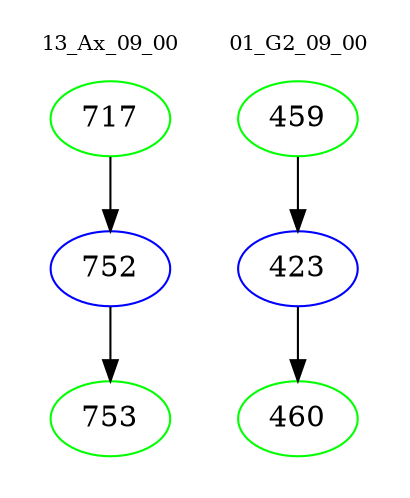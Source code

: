 digraph{
subgraph cluster_0 {
color = white
label = "13_Ax_09_00";
fontsize=10;
T0_717 [label="717", color="green"]
T0_717 -> T0_752 [color="black"]
T0_752 [label="752", color="blue"]
T0_752 -> T0_753 [color="black"]
T0_753 [label="753", color="green"]
}
subgraph cluster_1 {
color = white
label = "01_G2_09_00";
fontsize=10;
T1_459 [label="459", color="green"]
T1_459 -> T1_423 [color="black"]
T1_423 [label="423", color="blue"]
T1_423 -> T1_460 [color="black"]
T1_460 [label="460", color="green"]
}
}
